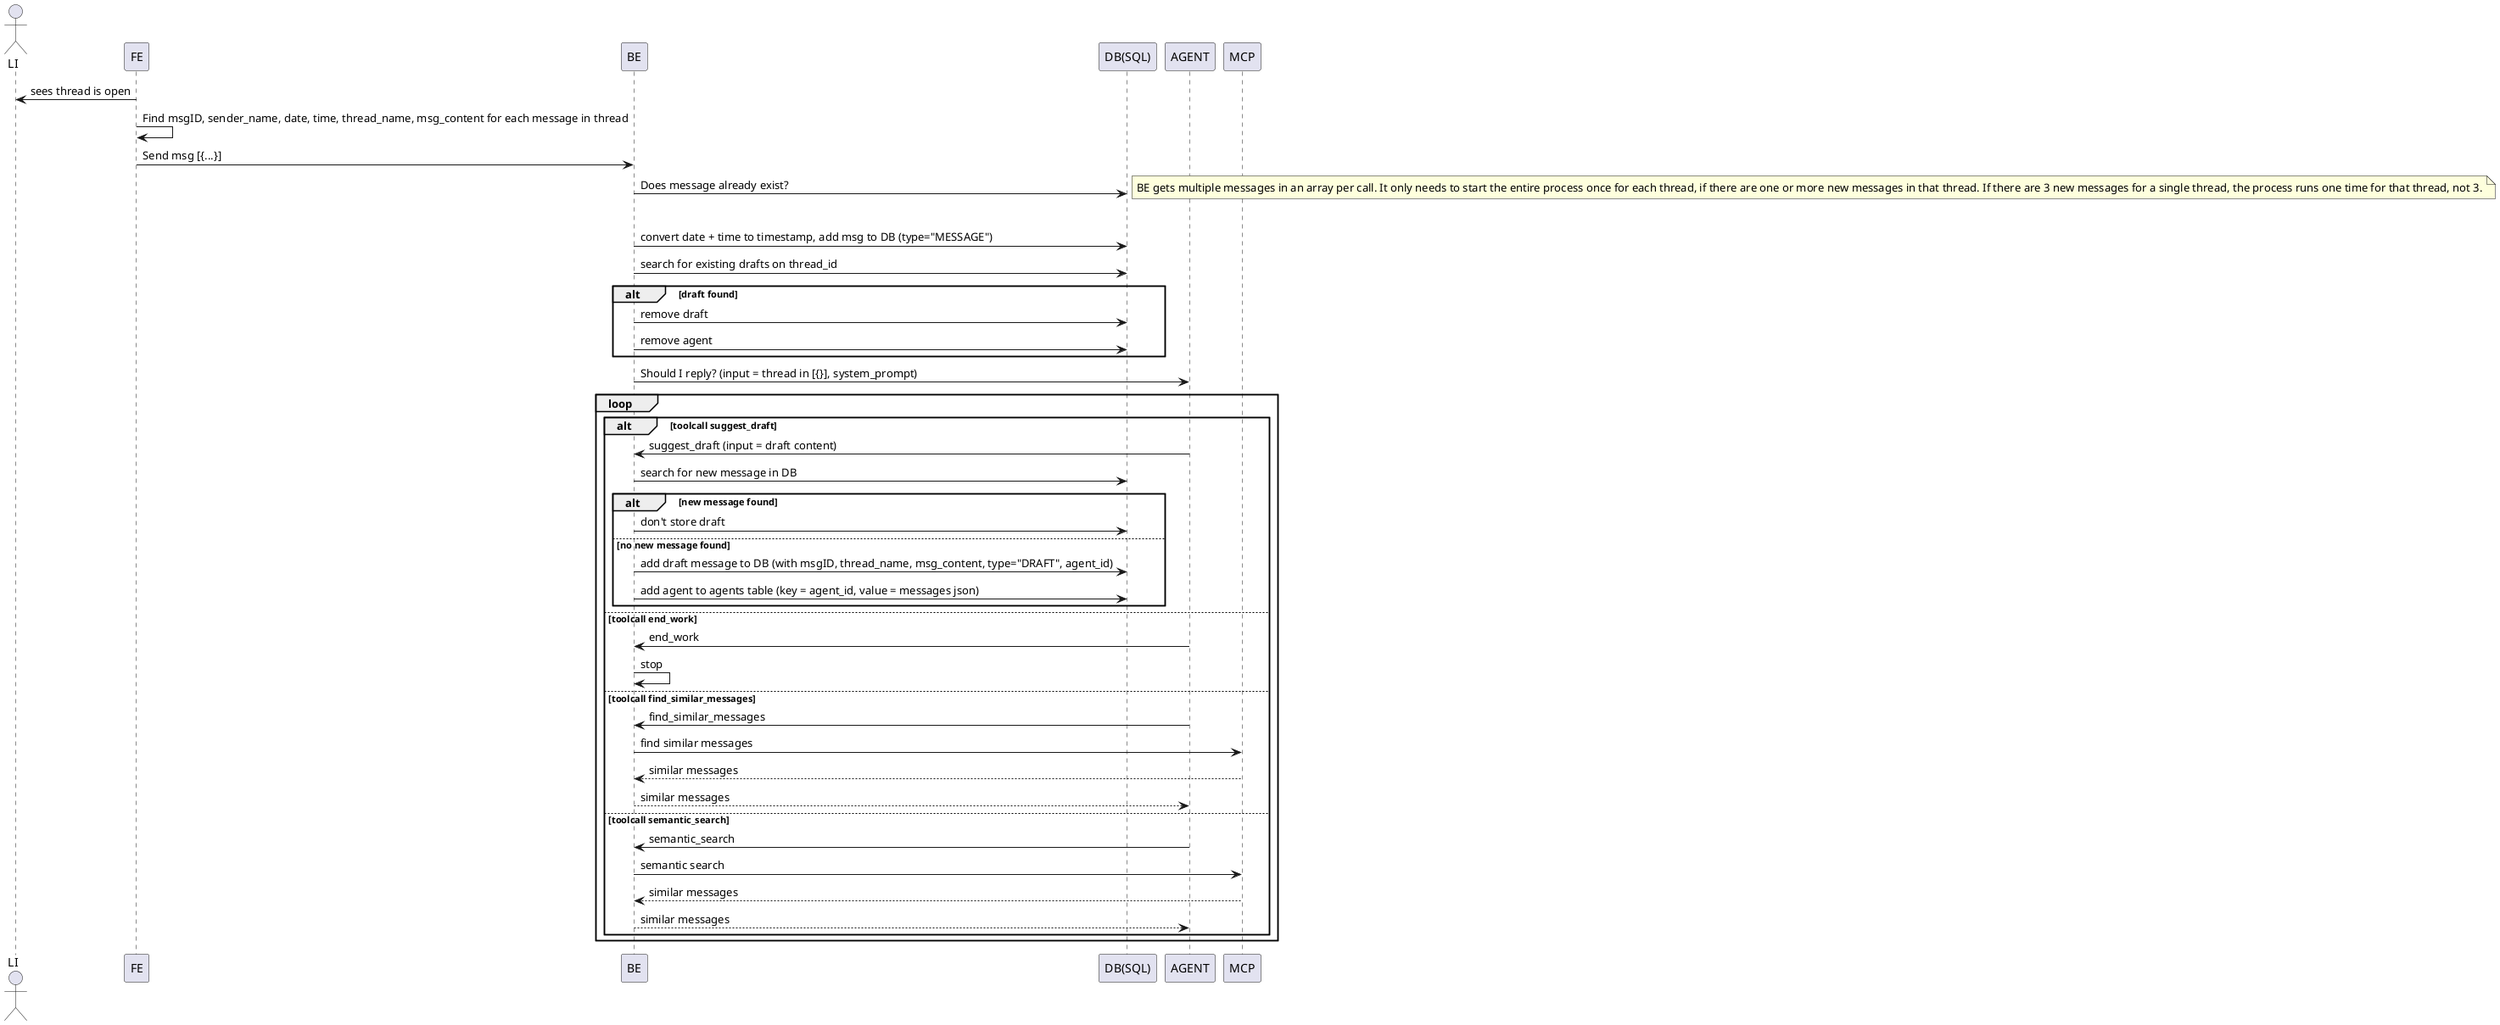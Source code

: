 @startuml
' Sequence diagram for loading messages
actor LI
participant FE
participant BE
participant DB as "DB(SQL)"
participant AGENT
participant MCP

LI <- FE: sees thread is open
FE -> FE: Find msgID, sender_name, date, time, thread_name, msg_content for each message in thread
FE -> BE: Send msg [{...}]
BE -> DB: Does message already exist?
note right: BE gets multiple messages in an array per call. It only needs to start the entire process once for each thread, if there are one or more new messages in that thread. If there are 3 new messages for a single thread, the process runs one time for that thread, not 3.
alt Doesn't exist yet
    BE -> DB: convert date + time to timestamp, add msg to DB (type="MESSAGE")
    BE -> DB: search for existing drafts on thread_id
    alt draft found
        BE -> DB: remove draft
        BE -> DB: remove agent
end
BE -> AGENT: Should I reply? (input = thread in [{}], system_prompt)
loop 
    alt toolcall suggest_draft
        AGENT -> BE: suggest_draft (input = draft content)
        BE -> DB: search for new message in DB
        alt new message found
            BE -> DB: don't store draft
        else no new message found
            BE -> DB: add draft message to DB (with msgID, thread_name, msg_content, type="DRAFT", agent_id)
            BE -> DB: add agent to agents table (key = agent_id, value = messages json)
        end
    else toolcall end_work
        AGENT -> BE: end_work
        BE -> BE: stop
    else toolcall find_similar_messages
        AGENT -> BE: find_similar_messages
        BE -> MCP: find similar messages
        MCP --> BE: similar messages
        BE --> AGENT: similar messages
    else toolcall semantic_search
        AGENT -> BE: semantic_search
        BE -> MCP: semantic search
        MCP --> BE: similar messages
        BE --> AGENT: similar messages
    end
end
@enduml
